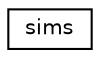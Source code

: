digraph "Graphical Class Hierarchy"
{
  edge [fontname="Helvetica",fontsize="10",labelfontname="Helvetica",labelfontsize="10"];
  node [fontname="Helvetica",fontsize="10",shape=record];
  rankdir="LR";
  Node0 [label="sims",height=0.2,width=0.4,color="black", fillcolor="white", style="filled",URL="$d9/df3/classsims.html"];
}
